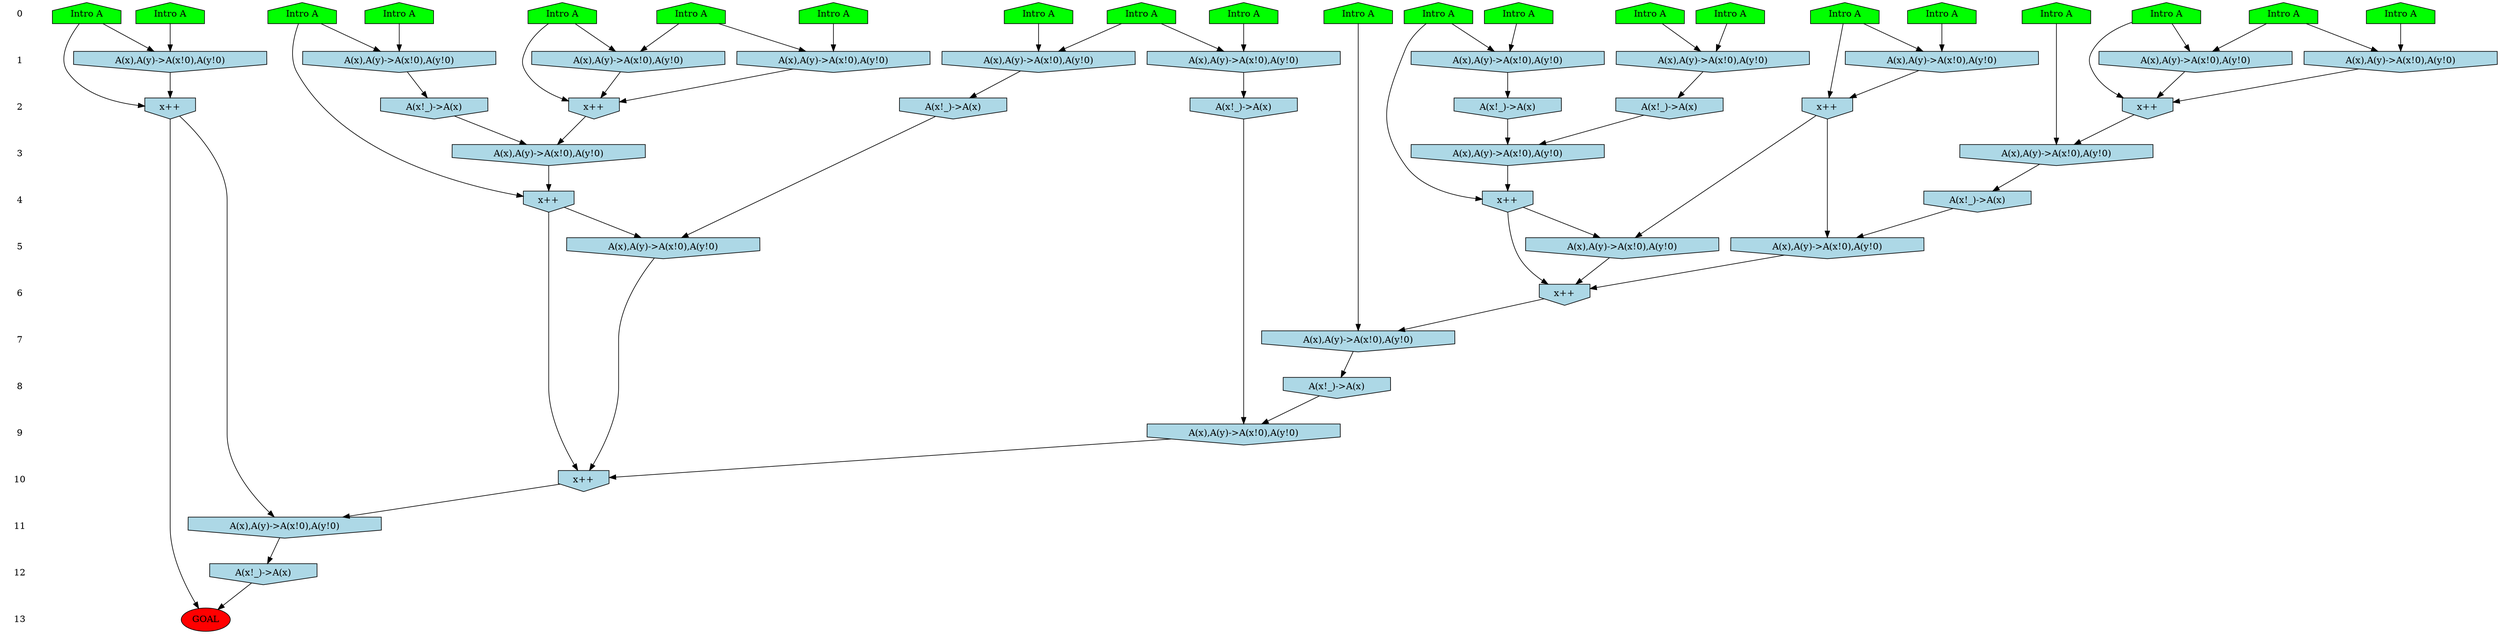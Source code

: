 /* Compression of 1 causal flows obtained in average at 2.478940E+00 t.u */
/* Compressed causal flows were: [744] */
digraph G{
 ranksep=.5 ; 
{ rank = same ; "0" [shape=plaintext] ; node_1 [label ="Intro A", shape=house, style=filled, fillcolor=green] ;
node_2 [label ="Intro A", shape=house, style=filled, fillcolor=green] ;
node_3 [label ="Intro A", shape=house, style=filled, fillcolor=green] ;
node_4 [label ="Intro A", shape=house, style=filled, fillcolor=green] ;
node_5 [label ="Intro A", shape=house, style=filled, fillcolor=green] ;
node_6 [label ="Intro A", shape=house, style=filled, fillcolor=green] ;
node_7 [label ="Intro A", shape=house, style=filled, fillcolor=green] ;
node_8 [label ="Intro A", shape=house, style=filled, fillcolor=green] ;
node_9 [label ="Intro A", shape=house, style=filled, fillcolor=green] ;
node_10 [label ="Intro A", shape=house, style=filled, fillcolor=green] ;
node_11 [label ="Intro A", shape=house, style=filled, fillcolor=green] ;
node_12 [label ="Intro A", shape=house, style=filled, fillcolor=green] ;
node_13 [label ="Intro A", shape=house, style=filled, fillcolor=green] ;
node_14 [label ="Intro A", shape=house, style=filled, fillcolor=green] ;
node_15 [label ="Intro A", shape=house, style=filled, fillcolor=green] ;
node_16 [label ="Intro A", shape=house, style=filled, fillcolor=green] ;
node_17 [label ="Intro A", shape=house, style=filled, fillcolor=green] ;
node_18 [label ="Intro A", shape=house, style=filled, fillcolor=green] ;
node_19 [label ="Intro A", shape=house, style=filled, fillcolor=green] ;
node_20 [label ="Intro A", shape=house, style=filled, fillcolor=green] ;
node_21 [label ="Intro A", shape=house, style=filled, fillcolor=green] ;
}
{ rank = same ; "1" [shape=plaintext] ; node_22 [label="A(x),A(y)->A(x!0),A(y!0)", shape=invhouse, style=filled, fillcolor = lightblue] ;
node_23 [label="A(x),A(y)->A(x!0),A(y!0)", shape=invhouse, style=filled, fillcolor = lightblue] ;
node_24 [label="A(x),A(y)->A(x!0),A(y!0)", shape=invhouse, style=filled, fillcolor = lightblue] ;
node_25 [label="A(x),A(y)->A(x!0),A(y!0)", shape=invhouse, style=filled, fillcolor = lightblue] ;
node_26 [label="A(x),A(y)->A(x!0),A(y!0)", shape=invhouse, style=filled, fillcolor = lightblue] ;
node_27 [label="A(x),A(y)->A(x!0),A(y!0)", shape=invhouse, style=filled, fillcolor = lightblue] ;
node_30 [label="A(x),A(y)->A(x!0),A(y!0)", shape=invhouse, style=filled, fillcolor = lightblue] ;
node_31 [label="A(x),A(y)->A(x!0),A(y!0)", shape=invhouse, style=filled, fillcolor = lightblue] ;
node_33 [label="A(x),A(y)->A(x!0),A(y!0)", shape=invhouse, style=filled, fillcolor = lightblue] ;
node_41 [label="A(x),A(y)->A(x!0),A(y!0)", shape=invhouse, style=filled, fillcolor = lightblue] ;
node_47 [label="A(x),A(y)->A(x!0),A(y!0)", shape=invhouse, style=filled, fillcolor = lightblue] ;
}
{ rank = same ; "2" [shape=plaintext] ; node_28 [label="x++", shape=invhouse, style=filled, fillcolor = lightblue] ;
node_29 [label="A(x!_)->A(x)", shape=invhouse, style=filled, fillcolor = lightblue] ;
node_32 [label="A(x!_)->A(x)", shape=invhouse, style=filled, fillcolor = lightblue] ;
node_34 [label="A(x!_)->A(x)", shape=invhouse, style=filled, fillcolor = lightblue] ;
node_37 [label="x++", shape=invhouse, style=filled, fillcolor = lightblue] ;
node_38 [label="A(x!_)->A(x)", shape=invhouse, style=filled, fillcolor = lightblue] ;
node_39 [label="x++", shape=invhouse, style=filled, fillcolor = lightblue] ;
node_50 [label="x++", shape=invhouse, style=filled, fillcolor = lightblue] ;
node_52 [label="A(x!_)->A(x)", shape=invhouse, style=filled, fillcolor = lightblue] ;
}
{ rank = same ; "3" [shape=plaintext] ; node_35 [label="A(x),A(y)->A(x!0),A(y!0)", shape=invhouse, style=filled, fillcolor = lightblue] ;
node_40 [label="A(x),A(y)->A(x!0),A(y!0)", shape=invhouse, style=filled, fillcolor = lightblue] ;
node_42 [label="A(x),A(y)->A(x!0),A(y!0)", shape=invhouse, style=filled, fillcolor = lightblue] ;
}
{ rank = same ; "4" [shape=plaintext] ; node_36 [label="x++", shape=invhouse, style=filled, fillcolor = lightblue] ;
node_43 [label="A(x!_)->A(x)", shape=invhouse, style=filled, fillcolor = lightblue] ;
node_48 [label="x++", shape=invhouse, style=filled, fillcolor = lightblue] ;
}
{ rank = same ; "5" [shape=plaintext] ; node_44 [label="A(x),A(y)->A(x!0),A(y!0)", shape=invhouse, style=filled, fillcolor = lightblue] ;
node_45 [label="A(x),A(y)->A(x!0),A(y!0)", shape=invhouse, style=filled, fillcolor = lightblue] ;
node_51 [label="A(x),A(y)->A(x!0),A(y!0)", shape=invhouse, style=filled, fillcolor = lightblue] ;
}
{ rank = same ; "6" [shape=plaintext] ; node_46 [label="x++", shape=invhouse, style=filled, fillcolor = lightblue] ;
}
{ rank = same ; "7" [shape=plaintext] ; node_49 [label="A(x),A(y)->A(x!0),A(y!0)", shape=invhouse, style=filled, fillcolor = lightblue] ;
}
{ rank = same ; "8" [shape=plaintext] ; node_53 [label="A(x!_)->A(x)", shape=invhouse, style=filled, fillcolor = lightblue] ;
}
{ rank = same ; "9" [shape=plaintext] ; node_54 [label="A(x),A(y)->A(x!0),A(y!0)", shape=invhouse, style=filled, fillcolor = lightblue] ;
}
{ rank = same ; "10" [shape=plaintext] ; node_55 [label="x++", shape=invhouse, style=filled, fillcolor = lightblue] ;
}
{ rank = same ; "11" [shape=plaintext] ; node_56 [label="A(x),A(y)->A(x!0),A(y!0)", shape=invhouse, style=filled, fillcolor = lightblue] ;
}
{ rank = same ; "12" [shape=plaintext] ; node_57 [label="A(x!_)->A(x)", shape=invhouse, style=filled, fillcolor = lightblue] ;
}
{ rank = same ; "13" [shape=plaintext] ; node_58 [label ="GOAL", style=filled, fillcolor=red] ;
}
"0" -> "1" [style="invis"]; 
"1" -> "2" [style="invis"]; 
"2" -> "3" [style="invis"]; 
"3" -> "4" [style="invis"]; 
"4" -> "5" [style="invis"]; 
"5" -> "6" [style="invis"]; 
"6" -> "7" [style="invis"]; 
"7" -> "8" [style="invis"]; 
"8" -> "9" [style="invis"]; 
"9" -> "10" [style="invis"]; 
"10" -> "11" [style="invis"]; 
"11" -> "12" [style="invis"]; 
"12" -> "13" [style="invis"]; 
node_14 -> node_22
node_17 -> node_22
node_1 -> node_23
node_18 -> node_23
node_2 -> node_24
node_15 -> node_24
node_5 -> node_25
node_8 -> node_25
node_4 -> node_26
node_7 -> node_26
node_13 -> node_27
node_20 -> node_27
node_14 -> node_28
node_22 -> node_28
node_26 -> node_29
node_9 -> node_30
node_12 -> node_30
node_10 -> node_31
node_13 -> node_31
node_24 -> node_32
node_6 -> node_33
node_12 -> node_33
node_23 -> node_34
node_29 -> node_35
node_34 -> node_35
node_1 -> node_36
node_35 -> node_36
node_9 -> node_37
node_30 -> node_37
node_33 -> node_37
node_25 -> node_38
node_10 -> node_39
node_27 -> node_39
node_31 -> node_39
node_3 -> node_40
node_39 -> node_40
node_5 -> node_41
node_11 -> node_41
node_32 -> node_42
node_37 -> node_42
node_40 -> node_43
node_28 -> node_44
node_36 -> node_44
node_28 -> node_45
node_43 -> node_45
node_36 -> node_46
node_44 -> node_46
node_45 -> node_46
node_19 -> node_47
node_21 -> node_47
node_15 -> node_48
node_42 -> node_48
node_16 -> node_49
node_46 -> node_49
node_19 -> node_50
node_47 -> node_50
node_38 -> node_51
node_48 -> node_51
node_41 -> node_52
node_49 -> node_53
node_52 -> node_54
node_53 -> node_54
node_48 -> node_55
node_51 -> node_55
node_54 -> node_55
node_50 -> node_56
node_55 -> node_56
node_56 -> node_57
node_50 -> node_58
node_57 -> node_58
}
/*
 Dot generation time: 0.000209
*/